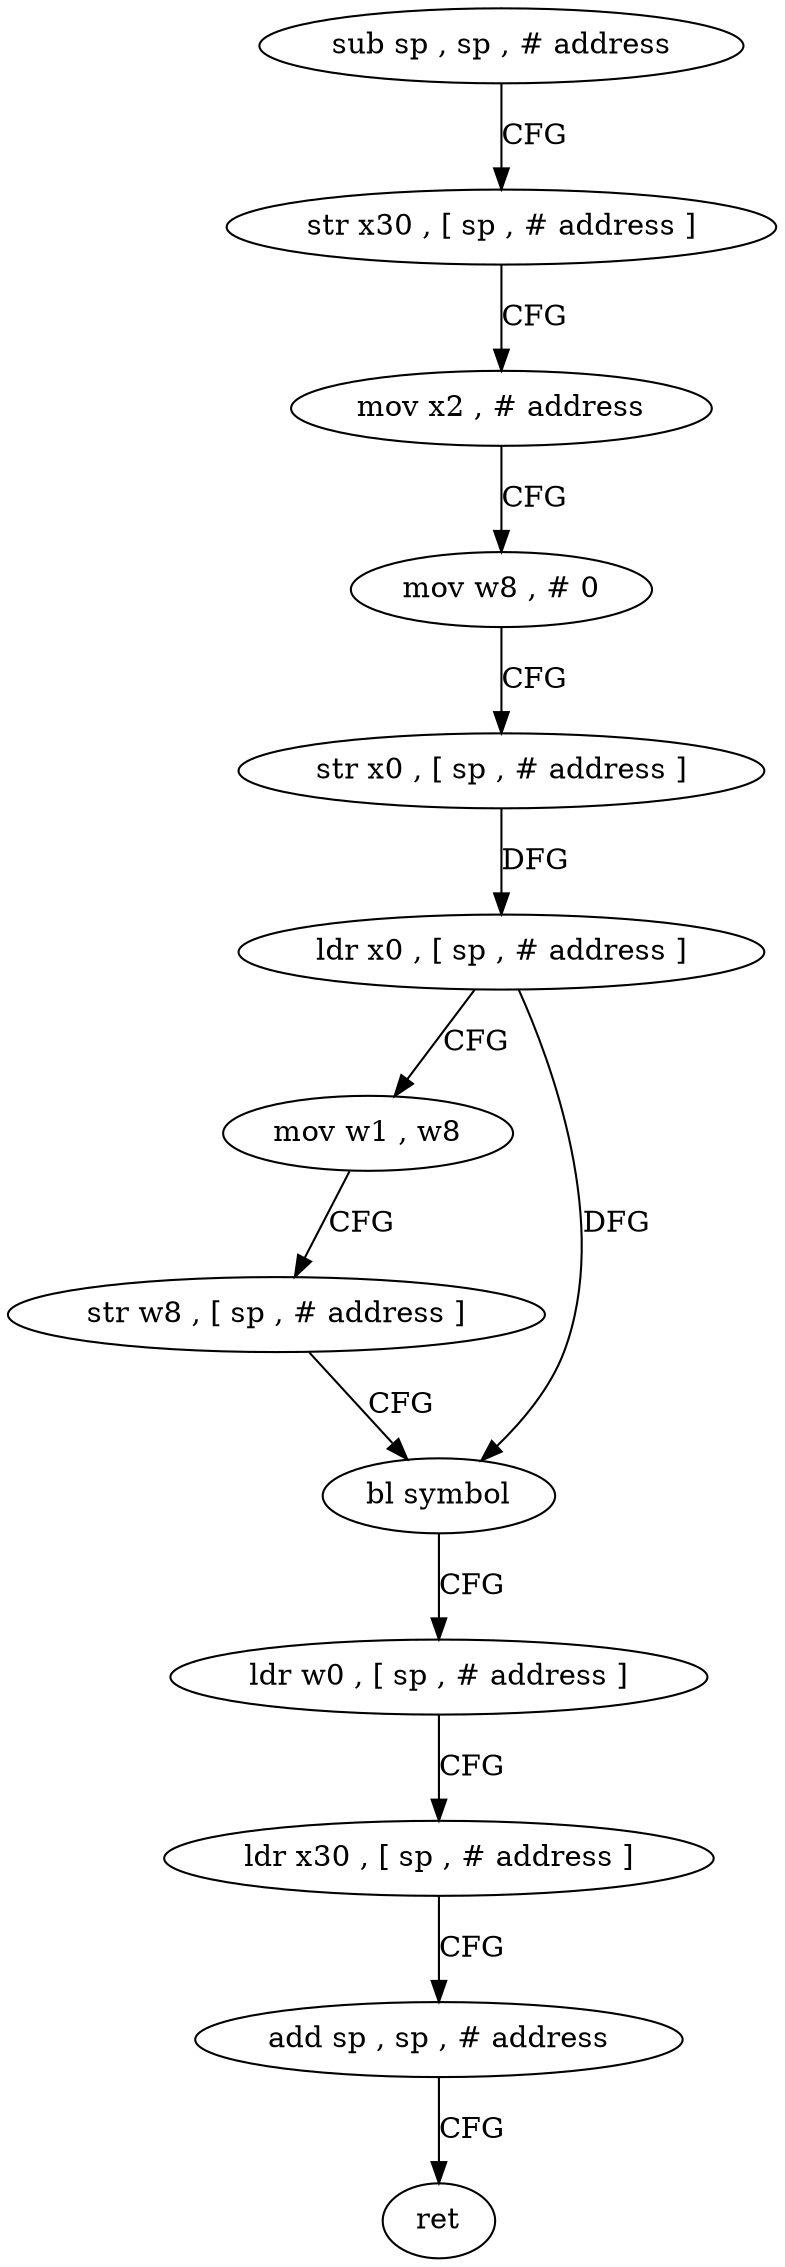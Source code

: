 digraph "func" {
"346160" [label = "sub sp , sp , # address" ]
"346164" [label = "str x30 , [ sp , # address ]" ]
"346168" [label = "mov x2 , # address" ]
"346172" [label = "mov w8 , # 0" ]
"346176" [label = "str x0 , [ sp , # address ]" ]
"346180" [label = "ldr x0 , [ sp , # address ]" ]
"346184" [label = "mov w1 , w8" ]
"346188" [label = "str w8 , [ sp , # address ]" ]
"346192" [label = "bl symbol" ]
"346196" [label = "ldr w0 , [ sp , # address ]" ]
"346200" [label = "ldr x30 , [ sp , # address ]" ]
"346204" [label = "add sp , sp , # address" ]
"346208" [label = "ret" ]
"346160" -> "346164" [ label = "CFG" ]
"346164" -> "346168" [ label = "CFG" ]
"346168" -> "346172" [ label = "CFG" ]
"346172" -> "346176" [ label = "CFG" ]
"346176" -> "346180" [ label = "DFG" ]
"346180" -> "346184" [ label = "CFG" ]
"346180" -> "346192" [ label = "DFG" ]
"346184" -> "346188" [ label = "CFG" ]
"346188" -> "346192" [ label = "CFG" ]
"346192" -> "346196" [ label = "CFG" ]
"346196" -> "346200" [ label = "CFG" ]
"346200" -> "346204" [ label = "CFG" ]
"346204" -> "346208" [ label = "CFG" ]
}
